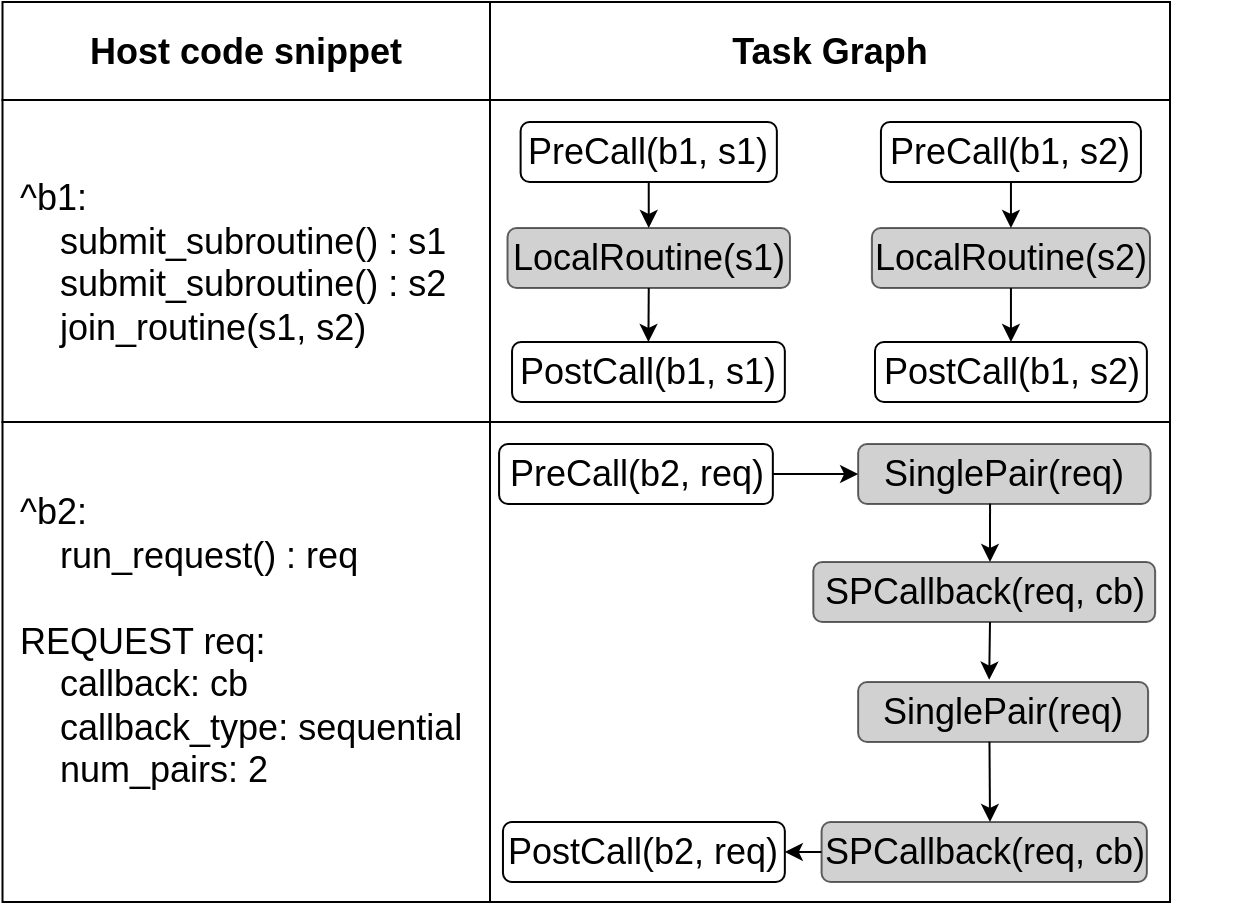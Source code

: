 <mxfile version="22.1.1" type="embed">
    <diagram id="qesbigJq5ARRrHLVj5j1" name="Page-1">
        <mxGraphModel dx="1255" dy="-608" grid="1" gridSize="10" guides="1" tooltips="1" connect="1" arrows="1" fold="1" page="1" pageScale="1" pageWidth="850" pageHeight="1100" math="0" shadow="0">
            <root>
                <mxCell id="0"/>
                <mxCell id="1" parent="0"/>
                <mxCell id="32" value="" style="rounded=0;whiteSpace=wrap;html=1;fillColor=none;" parent="1" vertex="1">
                    <mxGeometry x="270" y="1560" width="340" height="240" as="geometry"/>
                </mxCell>
                <mxCell id="31" value="" style="rounded=0;whiteSpace=wrap;html=1;fillColor=none;" parent="1" vertex="1">
                    <mxGeometry x="270" y="1399" width="340" height="161" as="geometry"/>
                </mxCell>
                <mxCell id="2" value="" style="rounded=0;whiteSpace=wrap;html=1;fillColor=none;" parent="1" vertex="1">
                    <mxGeometry x="26.25" y="1560" width="243.75" height="240" as="geometry"/>
                </mxCell>
                <mxCell id="3" value="" style="rounded=0;whiteSpace=wrap;html=1;fillColor=none;" parent="1" vertex="1">
                    <mxGeometry x="26.25" y="1399" width="243.75" height="161" as="geometry"/>
                </mxCell>
                <mxCell id="5" style="shape=partialRectangle;html=1;whiteSpace=wrap;connectable=0;strokeColor=inherit;overflow=hidden;fillColor=none;top=0;left=0;bottom=0;right=0;pointerEvents=1;fontSize=16;" parent="1" vertex="1">
                    <mxGeometry x="350" y="1421" width="290" height="154" as="geometry">
                        <mxRectangle width="290" height="154" as="alternateBounds"/>
                    </mxGeometry>
                </mxCell>
                <mxCell id="6" style="edgeStyle=none;html=1;exitX=0.5;exitY=1;exitDx=0;exitDy=0;entryX=0.5;entryY=0;entryDx=0;entryDy=0;fontSize=18;" parent="1" source="7" target="10" edge="1">
                    <mxGeometry relative="1" as="geometry"/>
                </mxCell>
                <mxCell id="7" value="PreCall(b1, s1)" style="rounded=1;whiteSpace=wrap;html=1;fontSize=18;" parent="1" vertex="1">
                    <mxGeometry x="285.31" y="1410" width="128.12" height="30" as="geometry"/>
                </mxCell>
                <mxCell id="8" value="PostCall(b1, s1)" style="rounded=1;whiteSpace=wrap;html=1;fontSize=18;" parent="1" vertex="1">
                    <mxGeometry x="281.02" y="1520" width="136.4" height="30" as="geometry"/>
                </mxCell>
                <mxCell id="9" style="edgeStyle=none;html=1;exitX=0.5;exitY=1;exitDx=0;exitDy=0;entryX=0.5;entryY=0;entryDx=0;entryDy=0;fontSize=18;" parent="1" source="10" target="8" edge="1">
                    <mxGeometry relative="1" as="geometry"/>
                </mxCell>
                <mxCell id="10" value="LocalRoutine(s1)" style="rounded=1;whiteSpace=wrap;html=1;fillStyle=solid;fillColor=#B3B3B3;opacity=60;fontSize=18;" parent="1" vertex="1">
                    <mxGeometry x="278.75" y="1463" width="141.25" height="30" as="geometry"/>
                </mxCell>
                <mxCell id="11" style="edgeStyle=none;html=1;exitX=0.5;exitY=1;exitDx=0;exitDy=0;entryX=0.5;entryY=0;entryDx=0;entryDy=0;fontSize=18;" parent="1" source="12" target="15" edge="1">
                    <mxGeometry relative="1" as="geometry"/>
                </mxCell>
                <mxCell id="12" value="PreCall(b1, s2)" style="rounded=1;whiteSpace=wrap;html=1;fontSize=18;" parent="1" vertex="1">
                    <mxGeometry x="465.47" y="1410" width="130" height="30" as="geometry"/>
                </mxCell>
                <mxCell id="13" value="PostCall(b1, s2)" style="rounded=1;whiteSpace=wrap;html=1;fontSize=18;" parent="1" vertex="1">
                    <mxGeometry x="462.5" y="1520" width="135.94" height="30" as="geometry"/>
                </mxCell>
                <mxCell id="14" style="edgeStyle=none;html=1;exitX=0.5;exitY=1;exitDx=0;exitDy=0;entryX=0.5;entryY=0;entryDx=0;entryDy=0;fontSize=18;" parent="1" source="15" target="13" edge="1">
                    <mxGeometry relative="1" as="geometry"/>
                </mxCell>
                <mxCell id="15" value="LocalRoutine(s2)" style="rounded=1;whiteSpace=wrap;html=1;fillStyle=solid;fillColor=#B3B3B3;opacity=60;fontSize=18;" parent="1" vertex="1">
                    <mxGeometry x="460.94" y="1463" width="139.06" height="30" as="geometry"/>
                </mxCell>
                <mxCell id="16" value="&lt;br style=&quot;font-size: 18px;&quot;&gt;&lt;font style=&quot;font-size: 18px;&quot;&gt;^b1:&lt;/font&gt;&lt;br style=&quot;border-color: var(--border-color); font-size: 18px;&quot;&gt;&lt;blockquote style=&quot;border: none; font-size: 18px; margin: 0px 0px 0px 40px; padding: 0px;&quot;&gt;&lt;/blockquote&gt;&lt;span style=&quot;border-color: var(--border-color); font-size: 18px; background-color: initial;&quot;&gt;&amp;nbsp; &amp;nbsp; submit_subroutine() : s1&lt;/span&gt;&lt;br style=&quot;border-color: var(--border-color); font-size: 18px;&quot;&gt;&lt;blockquote style=&quot;border: none; font-size: 18px; margin: 0px 0px 0px 40px; padding: 0px;&quot;&gt;&lt;/blockquote&gt;&lt;span style=&quot;border-color: var(--border-color); font-size: 18px; background-color: initial;&quot;&gt;&amp;nbsp; &amp;nbsp; submit_subroutine() : s2&lt;/span&gt;&lt;br style=&quot;border-color: var(--border-color); font-size: 18px;&quot;&gt;&lt;span style=&quot;font-size: 18px;&quot;&gt;&amp;nbsp; &amp;nbsp; join_routine(s1, s2)&lt;/span&gt;" style="text;html=1;strokeColor=none;fillColor=none;align=left;verticalAlign=middle;whiteSpace=wrap;rounded=0;fontSize=18;" parent="1" vertex="1">
                    <mxGeometry x="33.29" y="1410" width="241.25" height="120" as="geometry"/>
                </mxCell>
                <mxCell id="19" style="edgeStyle=none;html=1;exitX=1;exitY=0.5;exitDx=0;exitDy=0;entryX=0;entryY=0.5;entryDx=0;entryDy=0;" parent="1" source="20" target="22" edge="1">
                    <mxGeometry relative="1" as="geometry"/>
                </mxCell>
                <mxCell id="20" value="PreCall(b2, req)" style="rounded=1;whiteSpace=wrap;html=1;fontSize=18;" parent="1" vertex="1">
                    <mxGeometry x="274.54" y="1571" width="136.88" height="30" as="geometry"/>
                </mxCell>
                <mxCell id="21" style="edgeStyle=none;html=1;exitX=0.451;exitY=0.989;exitDx=0;exitDy=0;exitPerimeter=0;" parent="1" source="22" edge="1">
                    <mxGeometry relative="1" as="geometry">
                        <mxPoint x="520" y="1630" as="targetPoint"/>
                    </mxGeometry>
                </mxCell>
                <mxCell id="22" value="SinglePair(req)" style="rounded=1;whiteSpace=wrap;html=1;fillStyle=solid;fillColor=#B3B3B3;opacity=60;fontSize=18;" parent="1" vertex="1">
                    <mxGeometry x="454.06" y="1571" width="146.25" height="30" as="geometry"/>
                </mxCell>
                <mxCell id="23" style="edgeStyle=none;html=1;entryX=0.452;entryY=-0.038;entryDx=0;entryDy=0;entryPerimeter=0;" parent="1" target="26" edge="1">
                    <mxGeometry relative="1" as="geometry">
                        <mxPoint x="520" y="1660" as="sourcePoint"/>
                        <mxPoint x="520" y="1671" as="targetPoint"/>
                    </mxGeometry>
                </mxCell>
                <mxCell id="24" value="SPCallback(req, cb)" style="rounded=1;whiteSpace=wrap;html=1;fillStyle=solid;fillColor=#B3B3B3;opacity=60;fontSize=18;" parent="1" vertex="1">
                    <mxGeometry x="431.64" y="1630" width="170.94" height="30" as="geometry"/>
                </mxCell>
                <mxCell id="25" style="edgeStyle=none;html=1;exitX=0.453;exitY=0.989;exitDx=0;exitDy=0;exitPerimeter=0;" parent="1" source="26" edge="1">
                    <mxGeometry relative="1" as="geometry">
                        <mxPoint x="520" y="1760" as="targetPoint"/>
                    </mxGeometry>
                </mxCell>
                <mxCell id="26" value="SinglePair(req)" style="rounded=1;whiteSpace=wrap;html=1;fillStyle=solid;fillColor=#B3B3B3;opacity=60;fontSize=18;" parent="1" vertex="1">
                    <mxGeometry x="454.06" y="1690" width="145" height="30" as="geometry"/>
                </mxCell>
                <mxCell id="27" style="edgeStyle=none;html=1;exitX=0;exitY=0.5;exitDx=0;exitDy=0;entryX=1;entryY=0.5;entryDx=0;entryDy=0;" parent="1" source="28" target="29" edge="1">
                    <mxGeometry relative="1" as="geometry"/>
                </mxCell>
                <mxCell id="28" value="SPCallback(req, cb)" style="rounded=1;whiteSpace=wrap;html=1;fillStyle=solid;fillColor=#B3B3B3;opacity=60;fontSize=18;" parent="1" vertex="1">
                    <mxGeometry x="435.78" y="1760" width="162.66" height="30" as="geometry"/>
                </mxCell>
                <mxCell id="29" value="PostCall(b2, req)" style="rounded=1;whiteSpace=wrap;html=1;fontSize=18;" parent="1" vertex="1">
                    <mxGeometry x="276.48" y="1760" width="140.94" height="30" as="geometry"/>
                </mxCell>
                <mxCell id="30" value="&lt;div style=&quot;font-size: 18px;&quot;&gt;&lt;div style=&quot;font-size: 18px;&quot;&gt;&lt;font style=&quot;font-size: 18px;&quot;&gt;^b2:&lt;/font&gt;&lt;/div&gt;&lt;div style=&quot;font-size: 18px;&quot;&gt;&lt;span style=&quot;font-size: 18px;&quot;&gt;&amp;nbsp; &amp;nbsp; run_request() : req&lt;/span&gt;&lt;/div&gt;&lt;div style=&quot;font-size: 18px;&quot;&gt;&lt;span style=&quot;font-size: 18px;&quot;&gt;&lt;br style=&quot;font-size: 18px;&quot;&gt;&lt;/span&gt;&lt;/div&gt;&lt;div style=&quot;font-size: 18px;&quot;&gt;&lt;span style=&quot;font-size: 18px;&quot;&gt;REQUEST req:&lt;/span&gt;&lt;/div&gt;&lt;div style=&quot;font-size: 18px;&quot;&gt;&lt;span style=&quot;font-size: 18px;&quot;&gt;&amp;nbsp; &amp;nbsp; callback: cb&lt;/span&gt;&lt;/div&gt;&lt;div style=&quot;font-size: 18px;&quot;&gt;&lt;span style=&quot;font-size: 18px;&quot;&gt;&amp;nbsp; &amp;nbsp; callback_type: sequential&lt;/span&gt;&lt;/div&gt;&lt;div style=&quot;font-size: 18px;&quot;&gt;&lt;span style=&quot;font-size: 18px;&quot;&gt;&amp;nbsp; &amp;nbsp; num_pairs: 2&lt;/span&gt;&lt;/div&gt;&lt;/div&gt;" style="text;html=1;strokeColor=none;fillColor=none;align=left;verticalAlign=middle;whiteSpace=wrap;rounded=0;fontSize=18;" parent="1" vertex="1">
                    <mxGeometry x="33.29" y="1575" width="241.25" height="190" as="geometry"/>
                </mxCell>
                <mxCell id="33" value="&lt;font style=&quot;font-size: 18px;&quot;&gt;Host code snippet&lt;/font&gt;" style="rounded=0;whiteSpace=wrap;html=1;fillColor=none;fontStyle=1" parent="1" vertex="1">
                    <mxGeometry x="26.25" y="1350" width="243.75" height="49" as="geometry"/>
                </mxCell>
                <mxCell id="34" value="&lt;font style=&quot;font-size: 18px;&quot;&gt;Task Graph&lt;/font&gt;" style="rounded=0;whiteSpace=wrap;html=1;fillColor=none;fontStyle=1" parent="1" vertex="1">
                    <mxGeometry x="270" y="1350" width="340" height="49" as="geometry"/>
                </mxCell>
            </root>
        </mxGraphModel>
    </diagram>
</mxfile>